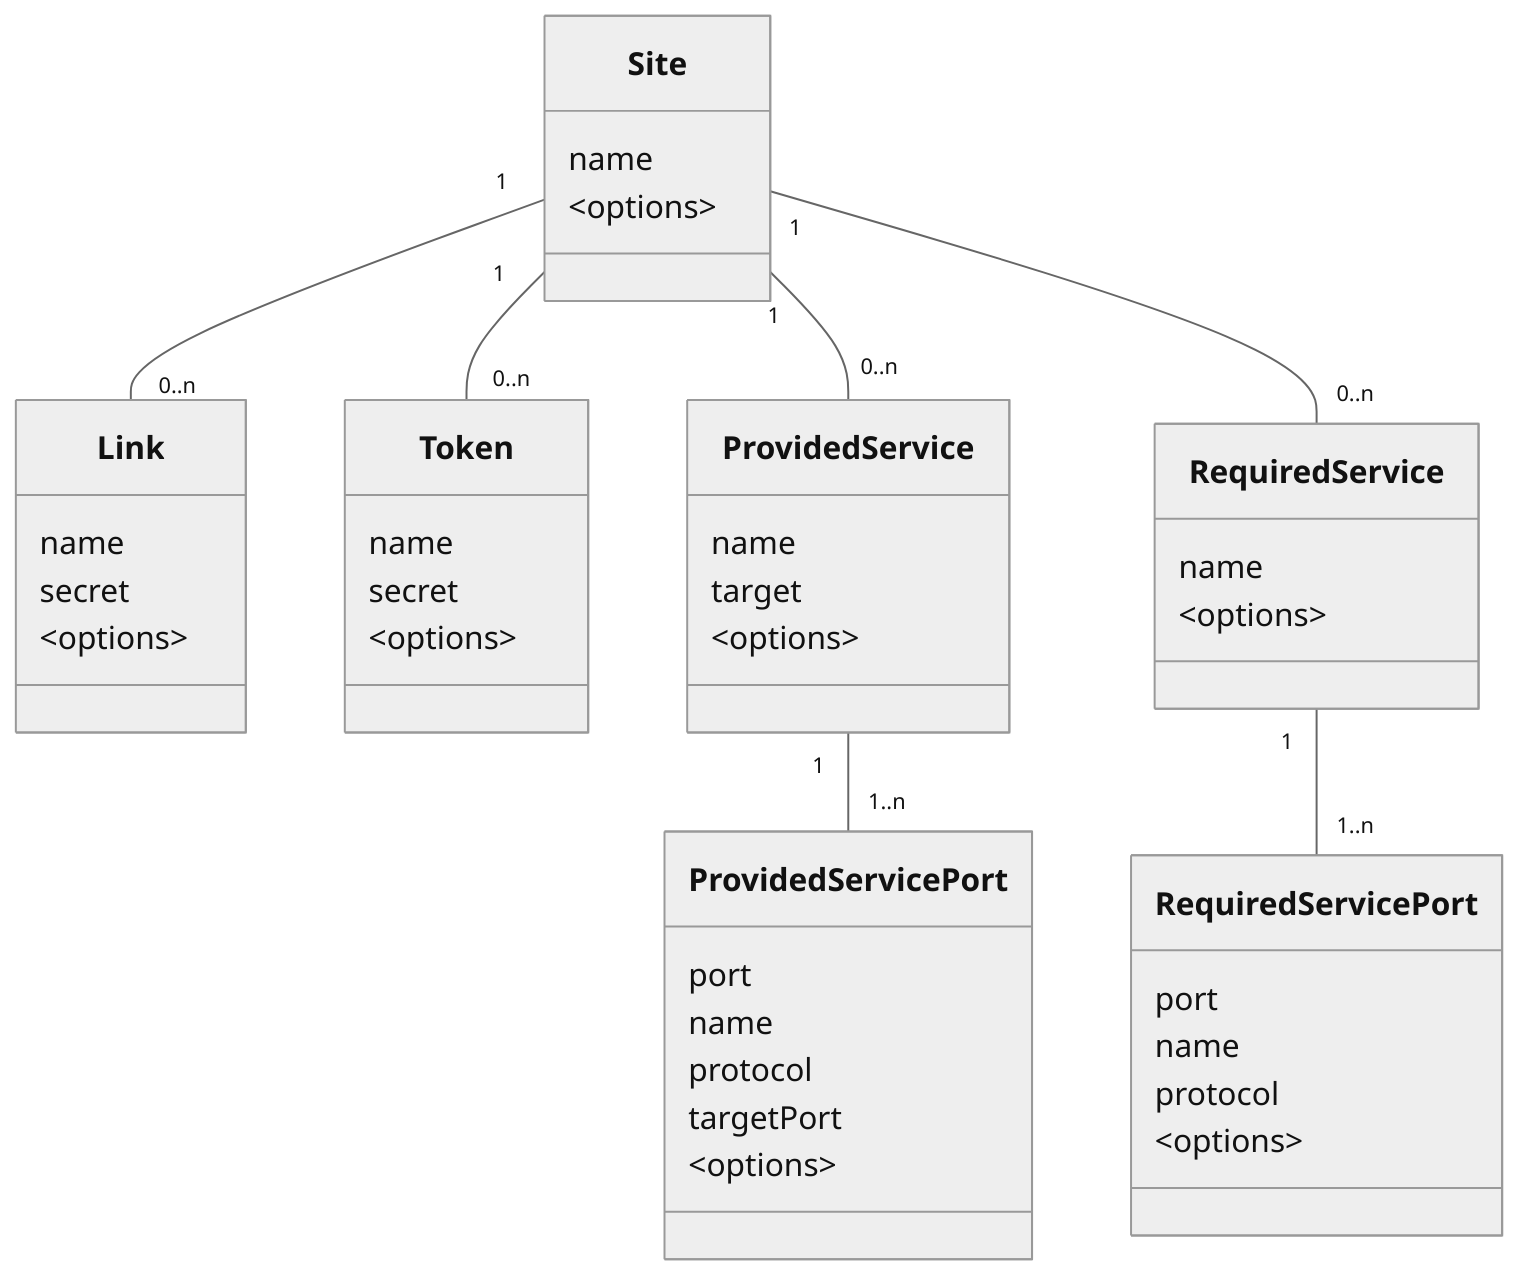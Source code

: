 %%{init: {'theme': 'neutral', 'fontFamily': 'Noto Sans'}}%%

classDiagram
    Site "1" -- "0..n" Link
    Site "1" -- "0..n" Token
    Site "1" -- "0..n" ProvidedService
    Site "1" -- "0..n" RequiredService
    ProvidedService "1" -- "1..n" ProvidedServicePort
    RequiredService "1" -- "1..n" RequiredServicePort
    class Site {
        name
        &lt;options&gt;
    }
    class Link {
        name
        secret
        &lt;options&gt;
    }
    class Token {
        name
        secret
        &lt;options&gt;
    }
    class ProvidedService {
        name
        target
        &lt;options&gt;
    }
    class ProvidedServicePort {
        port
        name
        protocol
        targetPort
        &lt;options&gt;
    }
    class RequiredService {
        name
        &lt;options&gt;
    }
    class RequiredServicePort {
        port
        name
        protocol
        &lt;options&gt;
    }